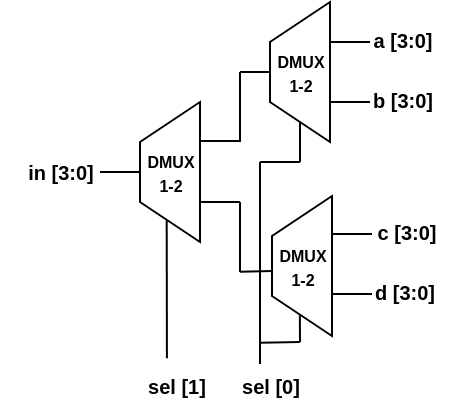 <mxfile>
    <diagram id="5kTK-i7Drru1RAMUfM8L" name="Page-1">
        <mxGraphModel dx="310" dy="256" grid="0" gridSize="10" guides="1" tooltips="1" connect="1" arrows="1" fold="1" page="1" pageScale="1" pageWidth="850" pageHeight="1100" background="#ffffff" math="0" shadow="0">
            <root>
                <mxCell id="0"/>
                <mxCell id="1" parent="0"/>
                <mxCell id="2" value="" style="shape=trapezoid;perimeter=trapezoidPerimeter;whiteSpace=wrap;html=1;fixedSize=1;fillColor=#FFFFFF;strokeColor=#000000;rotation=-90;" parent="1" vertex="1">
                    <mxGeometry x="130" y="160" width="70" height="30" as="geometry"/>
                </mxCell>
                <mxCell id="3" value="" style="shape=trapezoid;perimeter=trapezoidPerimeter;whiteSpace=wrap;html=1;fixedSize=1;fillColor=#FFFFFF;strokeColor=#000000;rotation=-90;" parent="1" vertex="1">
                    <mxGeometry x="195" y="110" width="70" height="30" as="geometry"/>
                </mxCell>
                <mxCell id="4" value="" style="shape=trapezoid;perimeter=trapezoidPerimeter;whiteSpace=wrap;html=1;fixedSize=1;fillColor=#FFFFFF;strokeColor=#000000;rotation=-90;" parent="1" vertex="1">
                    <mxGeometry x="196" y="207" width="70" height="30" as="geometry"/>
                </mxCell>
                <mxCell id="5" value="" style="endArrow=none;html=1;exitX=0.5;exitY=0;exitDx=0;exitDy=0;strokeColor=#000000;strokeWidth=1;" parent="1" source="2" edge="1">
                    <mxGeometry width="50" height="50" relative="1" as="geometry">
                        <mxPoint x="270" y="200" as="sourcePoint"/>
                        <mxPoint x="130" y="175" as="targetPoint"/>
                    </mxGeometry>
                </mxCell>
                <mxCell id="6" value="&lt;b style=&quot;font-size: 10px;&quot;&gt;&lt;font style=&quot;font-size: 10px;&quot;&gt;in [3:0]&lt;/font&gt;&lt;/b&gt;" style="text;html=1;align=center;verticalAlign=middle;resizable=0;points=[];autosize=1;strokeColor=none;fillColor=none;fontColor=#000000;fontSize=10;" parent="1" vertex="1">
                    <mxGeometry x="80" y="160" width="60" height="30" as="geometry"/>
                </mxCell>
                <mxCell id="7" value="" style="endArrow=none;html=1;exitX=0.5;exitY=0;exitDx=0;exitDy=0;strokeColor=#000000;strokeWidth=1;" parent="1" edge="1">
                    <mxGeometry width="50" height="50" relative="1" as="geometry">
                        <mxPoint x="200" y="159.52" as="sourcePoint"/>
                        <mxPoint x="180" y="159.52" as="targetPoint"/>
                    </mxGeometry>
                </mxCell>
                <mxCell id="8" value="" style="endArrow=none;html=1;strokeColor=#000000;strokeWidth=1;" parent="1" edge="1">
                    <mxGeometry width="50" height="50" relative="1" as="geometry">
                        <mxPoint x="200" y="125" as="sourcePoint"/>
                        <mxPoint x="200" y="160" as="targetPoint"/>
                    </mxGeometry>
                </mxCell>
                <mxCell id="9" value="" style="endArrow=none;html=1;exitX=0.5;exitY=0;exitDx=0;exitDy=0;strokeColor=#000000;strokeWidth=1;" parent="1" source="3" edge="1">
                    <mxGeometry width="50" height="50" relative="1" as="geometry">
                        <mxPoint x="232" y="128.0" as="sourcePoint"/>
                        <mxPoint x="200" y="125" as="targetPoint"/>
                    </mxGeometry>
                </mxCell>
                <mxCell id="10" value="" style="endArrow=none;html=1;strokeColor=#000000;strokeWidth=1;" parent="1" edge="1">
                    <mxGeometry width="50" height="50" relative="1" as="geometry">
                        <mxPoint x="200" y="190" as="sourcePoint"/>
                        <mxPoint x="200" y="225" as="targetPoint"/>
                    </mxGeometry>
                </mxCell>
                <mxCell id="11" value="" style="endArrow=none;html=1;strokeColor=#000000;strokeWidth=1;exitX=0.464;exitY=-0.001;exitDx=0;exitDy=0;exitPerimeter=0;" parent="1" source="4" edge="1">
                    <mxGeometry width="50" height="50" relative="1" as="geometry">
                        <mxPoint x="220" y="225" as="sourcePoint"/>
                        <mxPoint x="200" y="224.86" as="targetPoint"/>
                    </mxGeometry>
                </mxCell>
                <mxCell id="12" value="&lt;b style=&quot;font-size: 8px;&quot;&gt;DMUX&lt;br&gt;1-2&lt;/b&gt;" style="text;html=1;align=center;verticalAlign=middle;resizable=0;points=[];autosize=1;strokeColor=none;fillColor=none;fontColor=#000000;fontSize=10;" parent="1" vertex="1">
                    <mxGeometry x="144" y="157" width="42" height="36" as="geometry"/>
                </mxCell>
                <mxCell id="13" value="&lt;b style=&quot;font-size: 8px;&quot;&gt;DMUX&lt;br&gt;1-2&lt;/b&gt;" style="text;html=1;align=center;verticalAlign=middle;resizable=0;points=[];autosize=1;strokeColor=none;fillColor=none;fontColor=#000000;fontSize=10;" parent="1" vertex="1">
                    <mxGeometry x="209" y="107" width="42" height="36" as="geometry"/>
                </mxCell>
                <mxCell id="14" value="&lt;b style=&quot;font-size: 8px;&quot;&gt;DMUX&lt;br&gt;1-2&lt;/b&gt;" style="text;html=1;align=center;verticalAlign=middle;resizable=0;points=[];autosize=1;strokeColor=none;fillColor=none;fontColor=#000000;fontSize=10;" parent="1" vertex="1">
                    <mxGeometry x="210" y="204" width="42" height="36" as="geometry"/>
                </mxCell>
                <mxCell id="15" value="" style="endArrow=none;html=1;exitX=0.5;exitY=0;exitDx=0;exitDy=0;strokeColor=#000000;strokeWidth=1;" parent="1" edge="1">
                    <mxGeometry width="50" height="50" relative="1" as="geometry">
                        <mxPoint x="200" y="190" as="sourcePoint"/>
                        <mxPoint x="180" y="190" as="targetPoint"/>
                    </mxGeometry>
                </mxCell>
                <mxCell id="17" value="" style="endArrow=none;html=1;strokeColor=#000000;strokeWidth=1;" parent="1" edge="1">
                    <mxGeometry width="50" height="50" relative="1" as="geometry">
                        <mxPoint x="265" y="140" as="sourcePoint"/>
                        <mxPoint x="245" y="140" as="targetPoint"/>
                    </mxGeometry>
                </mxCell>
                <mxCell id="18" value="" style="endArrow=none;html=1;strokeColor=#000000;strokeWidth=1;" parent="1" edge="1">
                    <mxGeometry width="50" height="50" relative="1" as="geometry">
                        <mxPoint x="265" y="110" as="sourcePoint"/>
                        <mxPoint x="245" y="110" as="targetPoint"/>
                    </mxGeometry>
                </mxCell>
                <mxCell id="19" value="&lt;b style=&quot;font-size: 10px;&quot;&gt;&lt;font style=&quot;font-size: 10px;&quot;&gt;a [3:0]&lt;/font&gt;&lt;/b&gt;" style="text;html=1;align=center;verticalAlign=middle;resizable=0;points=[];autosize=1;strokeColor=none;fillColor=none;fontColor=#000000;fontSize=10;" parent="1" vertex="1">
                    <mxGeometry x="256" y="94" width="50" height="30" as="geometry"/>
                </mxCell>
                <mxCell id="20" value="&lt;b style=&quot;font-size: 10px;&quot;&gt;&lt;font style=&quot;font-size: 10px;&quot;&gt;b [3:0]&lt;/font&gt;&lt;/b&gt;" style="text;html=1;align=center;verticalAlign=middle;resizable=0;points=[];autosize=1;strokeColor=none;fillColor=none;fontColor=#000000;fontSize=10;" parent="1" vertex="1">
                    <mxGeometry x="257" y="127" width="48" height="24" as="geometry"/>
                </mxCell>
                <mxCell id="21" value="" style="endArrow=none;html=1;strokeColor=#000000;strokeWidth=1;" parent="1" edge="1">
                    <mxGeometry width="50" height="50" relative="1" as="geometry">
                        <mxPoint x="266" y="236" as="sourcePoint"/>
                        <mxPoint x="246" y="236" as="targetPoint"/>
                    </mxGeometry>
                </mxCell>
                <mxCell id="22" value="" style="endArrow=none;html=1;strokeColor=#000000;strokeWidth=1;" parent="1" edge="1">
                    <mxGeometry width="50" height="50" relative="1" as="geometry">
                        <mxPoint x="266" y="206" as="sourcePoint"/>
                        <mxPoint x="246" y="206" as="targetPoint"/>
                    </mxGeometry>
                </mxCell>
                <mxCell id="23" value="&lt;b style=&quot;font-size: 10px;&quot;&gt;&lt;font style=&quot;font-size: 10px;&quot;&gt;c [3:0]&lt;/font&gt;&lt;/b&gt;" style="text;html=1;align=center;verticalAlign=middle;resizable=0;points=[];autosize=1;strokeColor=none;fillColor=none;fontColor=#000000;fontSize=10;" parent="1" vertex="1">
                    <mxGeometry x="259" y="193" width="47" height="24" as="geometry"/>
                </mxCell>
                <mxCell id="24" value="&lt;b style=&quot;font-size: 10px;&quot;&gt;&lt;font style=&quot;font-size: 10px;&quot;&gt;d [3:0]&lt;/font&gt;&lt;/b&gt;" style="text;html=1;align=center;verticalAlign=middle;resizable=0;points=[];autosize=1;strokeColor=none;fillColor=none;fontColor=#000000;fontSize=10;" parent="1" vertex="1">
                    <mxGeometry x="258" y="223" width="48" height="24" as="geometry"/>
                </mxCell>
                <mxCell id="25" value="" style="endArrow=none;html=1;strokeColor=#000000;strokeWidth=1;entryX=0.414;entryY=-0.08;entryDx=0;entryDy=0;entryPerimeter=0;exitX=0.154;exitY=0.445;exitDx=0;exitDy=0;exitPerimeter=0;" parent="1" target="27" edge="1" source="2">
                    <mxGeometry width="50" height="50" relative="1" as="geometry">
                        <mxPoint x="164.76" y="200" as="sourcePoint"/>
                        <mxPoint x="164.76" y="235" as="targetPoint"/>
                    </mxGeometry>
                </mxCell>
                <mxCell id="26" value="" style="endArrow=none;html=1;strokeColor=#000000;strokeWidth=1;exitX=0.156;exitY=0.464;exitDx=0;exitDy=0;exitPerimeter=0;" parent="1" edge="1" source="4">
                    <mxGeometry width="50" height="50" relative="1" as="geometry">
                        <mxPoint x="229.97" y="247" as="sourcePoint"/>
                        <mxPoint x="230" y="260" as="targetPoint"/>
                    </mxGeometry>
                </mxCell>
                <mxCell id="27" value="&lt;b style=&quot;font-size: 10px;&quot;&gt;&lt;font style=&quot;font-size: 10px;&quot;&gt;sel [1]&lt;/font&gt;&lt;/b&gt;" style="text;html=1;align=center;verticalAlign=middle;resizable=0;points=[];autosize=1;strokeColor=none;fillColor=none;fontColor=#000000;fontSize=10;" parent="1" vertex="1">
                    <mxGeometry x="144" y="270" width="47" height="24" as="geometry"/>
                </mxCell>
                <mxCell id="28" value="&lt;b style=&quot;font-size: 10px;&quot;&gt;&lt;font style=&quot;font-size: 10px;&quot;&gt;sel [0]&lt;/font&gt;&lt;/b&gt;" style="text;html=1;align=center;verticalAlign=middle;resizable=0;points=[];autosize=1;strokeColor=none;fillColor=none;fontColor=#000000;fontSize=10;" parent="1" vertex="1">
                    <mxGeometry x="191" y="270" width="47" height="24" as="geometry"/>
                </mxCell>
                <mxCell id="31" value="" style="endArrow=none;html=1;strokeColor=#000000;strokeWidth=1;exitX=0;exitY=0.5;exitDx=0;exitDy=0;" edge="1" parent="1" source="3">
                    <mxGeometry width="50" height="50" relative="1" as="geometry">
                        <mxPoint x="230.19" y="151" as="sourcePoint"/>
                        <mxPoint x="230" y="170" as="targetPoint"/>
                    </mxGeometry>
                </mxCell>
                <mxCell id="32" value="" style="endArrow=none;html=1;strokeColor=#000000;strokeWidth=1;" edge="1" parent="1">
                    <mxGeometry width="50" height="50" relative="1" as="geometry">
                        <mxPoint x="230" y="170" as="sourcePoint"/>
                        <mxPoint x="210" y="170" as="targetPoint"/>
                    </mxGeometry>
                </mxCell>
                <mxCell id="33" value="" style="endArrow=none;html=1;strokeColor=#000000;strokeWidth=1;exitX=0.404;exitY=0.042;exitDx=0;exitDy=0;exitPerimeter=0;" edge="1" parent="1" source="28">
                    <mxGeometry width="50" height="50" relative="1" as="geometry">
                        <mxPoint x="210" y="262" as="sourcePoint"/>
                        <mxPoint x="210" y="170" as="targetPoint"/>
                    </mxGeometry>
                </mxCell>
                <mxCell id="34" value="" style="endArrow=none;html=1;strokeColor=#000000;strokeWidth=1;" edge="1" parent="1">
                    <mxGeometry width="50" height="50" relative="1" as="geometry">
                        <mxPoint x="230" y="260" as="sourcePoint"/>
                        <mxPoint x="210" y="260.34" as="targetPoint"/>
                    </mxGeometry>
                </mxCell>
            </root>
        </mxGraphModel>
    </diagram>
</mxfile>